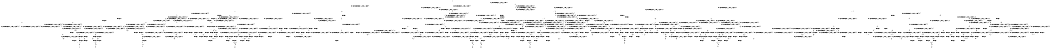 digraph BCG {
size = "7, 10.5";
center = TRUE;
node [shape = circle];
0 [peripheries = 2];
0 -> 1 [label = "EX !0 !ATOMIC_EXCH_BRANCH (1, +1, TRUE, +1, 1, FALSE) !{}"];
0 -> 2 [label = "EX !2 !ATOMIC_EXCH_BRANCH (1, +1, TRUE, +1, 1, FALSE) !{}"];
0 -> 3 [label = "EX !1 !ATOMIC_EXCH_BRANCH (1, +0, TRUE, +0, 1, TRUE) !{}"];
1 -> 4 [label = "EX !2 !ATOMIC_EXCH_BRANCH (1, +1, TRUE, +1, 1, TRUE) !{0}"];
1 -> 5 [label = "EX !1 !ATOMIC_EXCH_BRANCH (1, +0, TRUE, +0, 1, FALSE) !{0}"];
1 -> 6 [label = "TERMINATE !0"];
2 -> 7 [label = "EX !0 !ATOMIC_EXCH_BRANCH (1, +1, TRUE, +1, 1, TRUE) !{0, 1, 2}"];
2 -> 8 [label = "EX !1 !ATOMIC_EXCH_BRANCH (1, +0, TRUE, +0, 1, FALSE) !{0, 1, 2}"];
2 -> 9 [label = "TERMINATE !2"];
2 -> 10 [label = "EX !0 !ATOMIC_EXCH_BRANCH (1, +1, TRUE, +1, 1, TRUE) !{0, 1, 2}"];
3 -> 11 [label = "EX !1 !ATOMIC_EXCH_BRANCH (1, +0, TRUE, +0, 1, TRUE) !{0, 1}"];
3 -> 12 [label = "EX !0 !ATOMIC_EXCH_BRANCH (1, +1, TRUE, +1, 1, FALSE) !{0, 1}"];
3 -> 13 [label = "EX !2 !ATOMIC_EXCH_BRANCH (1, +1, TRUE, +1, 1, FALSE) !{0, 1}"];
3 -> 14 [label = "EX !0 !ATOMIC_EXCH_BRANCH (1, +1, TRUE, +1, 1, FALSE) !{0, 1}"];
4 -> 15 [label = "EX !2 !ATOMIC_EXCH_BRANCH (1, +1, TRUE, +1, 1, TRUE) !{0, 1, 2}"];
4 -> 16 [label = "EX !1 !ATOMIC_EXCH_BRANCH (1, +0, TRUE, +0, 1, FALSE) !{0, 1, 2}"];
4 -> 17 [label = "TERMINATE !0"];
5 -> 18 [label = "EX !2 !ATOMIC_EXCH_BRANCH (1, +1, TRUE, +1, 1, FALSE) !{0, 1}"];
5 -> 19 [label = "TERMINATE !0"];
5 -> 20 [label = "TERMINATE !1"];
6 -> 21 [label = "EX !2 !ATOMIC_EXCH_BRANCH (1, +1, TRUE, +1, 1, TRUE) !{}"];
6 -> 22 [label = "EX !1 !ATOMIC_EXCH_BRANCH (1, +0, TRUE, +0, 1, FALSE) !{}"];
7 -> 7 [label = "EX !0 !ATOMIC_EXCH_BRANCH (1, +1, TRUE, +1, 1, TRUE) !{0, 1, 2}"];
7 -> 23 [label = "EX !1 !ATOMIC_EXCH_BRANCH (1, +0, TRUE, +0, 1, FALSE) !{0, 1, 2}"];
7 -> 24 [label = "TERMINATE !2"];
7 -> 10 [label = "EX !0 !ATOMIC_EXCH_BRANCH (1, +1, TRUE, +1, 1, TRUE) !{0, 1, 2}"];
8 -> 25 [label = "EX !0 !ATOMIC_EXCH_BRANCH (1, +1, TRUE, +1, 1, FALSE) !{0, 1, 2}"];
8 -> 26 [label = "TERMINATE !2"];
8 -> 27 [label = "TERMINATE !1"];
8 -> 28 [label = "EX !0 !ATOMIC_EXCH_BRANCH (1, +1, TRUE, +1, 1, FALSE) !{0, 1, 2}"];
9 -> 29 [label = "EX !0 !ATOMIC_EXCH_BRANCH (1, +1, TRUE, +1, 1, TRUE) !{0, 1}"];
9 -> 30 [label = "EX !1 !ATOMIC_EXCH_BRANCH (1, +0, TRUE, +0, 1, FALSE) !{0, 1}"];
9 -> 31 [label = "EX !0 !ATOMIC_EXCH_BRANCH (1, +1, TRUE, +1, 1, TRUE) !{0, 1}"];
10 -> 32 [label = "EX !1 !ATOMIC_EXCH_BRANCH (1, +0, TRUE, +0, 1, FALSE) !{0, 1, 2}"];
10 -> 10 [label = "EX !0 !ATOMIC_EXCH_BRANCH (1, +1, TRUE, +1, 1, TRUE) !{0, 1, 2}"];
10 -> 33 [label = "EX !1 !ATOMIC_EXCH_BRANCH (1, +0, TRUE, +0, 1, FALSE) !{0, 1, 2}"];
10 -> 34 [label = "TERMINATE !2"];
11 -> 11 [label = "EX !1 !ATOMIC_EXCH_BRANCH (1, +0, TRUE, +0, 1, TRUE) !{0, 1}"];
11 -> 12 [label = "EX !0 !ATOMIC_EXCH_BRANCH (1, +1, TRUE, +1, 1, FALSE) !{0, 1}"];
11 -> 13 [label = "EX !2 !ATOMIC_EXCH_BRANCH (1, +1, TRUE, +1, 1, FALSE) !{0, 1}"];
11 -> 14 [label = "EX !0 !ATOMIC_EXCH_BRANCH (1, +1, TRUE, +1, 1, FALSE) !{0, 1}"];
12 -> 35 [label = "EX !1 !ATOMIC_EXCH_BRANCH (1, +0, TRUE, +0, 1, FALSE) !{0, 1}"];
12 -> 36 [label = "EX !2 !ATOMIC_EXCH_BRANCH (1, +1, TRUE, +1, 1, TRUE) !{0, 1}"];
12 -> 37 [label = "TERMINATE !0"];
13 -> 8 [label = "EX !1 !ATOMIC_EXCH_BRANCH (1, +0, TRUE, +0, 1, FALSE) !{0, 1, 2}"];
13 -> 38 [label = "EX !0 !ATOMIC_EXCH_BRANCH (1, +1, TRUE, +1, 1, TRUE) !{0, 1, 2}"];
13 -> 39 [label = "TERMINATE !2"];
13 -> 40 [label = "EX !0 !ATOMIC_EXCH_BRANCH (1, +1, TRUE, +1, 1, TRUE) !{0, 1, 2}"];
14 -> 41 [label = "EX !1 !ATOMIC_EXCH_BRANCH (1, +0, TRUE, +0, 1, FALSE) !{0, 1}"];
14 -> 42 [label = "EX !1 !ATOMIC_EXCH_BRANCH (1, +0, TRUE, +0, 1, FALSE) !{0, 1}"];
14 -> 43 [label = "EX !2 !ATOMIC_EXCH_BRANCH (1, +1, TRUE, +1, 1, TRUE) !{0, 1}"];
14 -> 44 [label = "TERMINATE !0"];
15 -> 15 [label = "EX !2 !ATOMIC_EXCH_BRANCH (1, +1, TRUE, +1, 1, TRUE) !{0, 1, 2}"];
15 -> 16 [label = "EX !1 !ATOMIC_EXCH_BRANCH (1, +0, TRUE, +0, 1, FALSE) !{0, 1, 2}"];
15 -> 17 [label = "TERMINATE !0"];
16 -> 25 [label = "EX !2 !ATOMIC_EXCH_BRANCH (1, +1, TRUE, +1, 1, FALSE) !{0, 1, 2}"];
16 -> 45 [label = "TERMINATE !0"];
16 -> 46 [label = "TERMINATE !1"];
17 -> 47 [label = "EX !2 !ATOMIC_EXCH_BRANCH (1, +1, TRUE, +1, 1, TRUE) !{1, 2}"];
17 -> 48 [label = "EX !1 !ATOMIC_EXCH_BRANCH (1, +0, TRUE, +0, 1, FALSE) !{1, 2}"];
17 -> 49 [label = "EX !1 !ATOMIC_EXCH_BRANCH (1, +0, TRUE, +0, 1, FALSE) !{1, 2}"];
18 -> 50 [label = "TERMINATE !0"];
18 -> 51 [label = "TERMINATE !2"];
18 -> 52 [label = "TERMINATE !1"];
19 -> 53 [label = "EX !2 !ATOMIC_EXCH_BRANCH (1, +1, TRUE, +1, 1, FALSE) !{1}"];
19 -> 54 [label = "TERMINATE !1"];
20 -> 55 [label = "EX !2 !ATOMIC_EXCH_BRANCH (1, +1, TRUE, +1, 1, FALSE) !{0}"];
20 -> 54 [label = "TERMINATE !0"];
21 -> 47 [label = "EX !2 !ATOMIC_EXCH_BRANCH (1, +1, TRUE, +1, 1, TRUE) !{1, 2}"];
21 -> 48 [label = "EX !1 !ATOMIC_EXCH_BRANCH (1, +0, TRUE, +0, 1, FALSE) !{1, 2}"];
21 -> 49 [label = "EX !1 !ATOMIC_EXCH_BRANCH (1, +0, TRUE, +0, 1, FALSE) !{1, 2}"];
22 -> 53 [label = "EX !2 !ATOMIC_EXCH_BRANCH (1, +1, TRUE, +1, 1, FALSE) !{1}"];
22 -> 54 [label = "TERMINATE !1"];
23 -> 25 [label = "EX !0 !ATOMIC_EXCH_BRANCH (1, +1, TRUE, +1, 1, FALSE) !{0, 1, 2}"];
23 -> 56 [label = "TERMINATE !2"];
23 -> 57 [label = "TERMINATE !1"];
23 -> 28 [label = "EX !0 !ATOMIC_EXCH_BRANCH (1, +1, TRUE, +1, 1, FALSE) !{0, 1, 2}"];
24 -> 29 [label = "EX !0 !ATOMIC_EXCH_BRANCH (1, +1, TRUE, +1, 1, TRUE) !{0, 1}"];
24 -> 58 [label = "EX !1 !ATOMIC_EXCH_BRANCH (1, +0, TRUE, +0, 1, FALSE) !{0, 1}"];
24 -> 31 [label = "EX !0 !ATOMIC_EXCH_BRANCH (1, +1, TRUE, +1, 1, TRUE) !{0, 1}"];
25 -> 50 [label = "TERMINATE !0"];
25 -> 51 [label = "TERMINATE !2"];
25 -> 52 [label = "TERMINATE !1"];
26 -> 59 [label = "EX !0 !ATOMIC_EXCH_BRANCH (1, +1, TRUE, +1, 1, FALSE) !{0, 1}"];
26 -> 60 [label = "TERMINATE !1"];
26 -> 61 [label = "EX !0 !ATOMIC_EXCH_BRANCH (1, +1, TRUE, +1, 1, FALSE) !{0, 1}"];
27 -> 62 [label = "EX !0 !ATOMIC_EXCH_BRANCH (1, +1, TRUE, +1, 1, FALSE) !{0, 2}"];
27 -> 60 [label = "TERMINATE !2"];
27 -> 63 [label = "EX !0 !ATOMIC_EXCH_BRANCH (1, +1, TRUE, +1, 1, FALSE) !{0, 2}"];
28 -> 64 [label = "TERMINATE !0"];
28 -> 65 [label = "TERMINATE !2"];
28 -> 66 [label = "TERMINATE !1"];
29 -> 29 [label = "EX !0 !ATOMIC_EXCH_BRANCH (1, +1, TRUE, +1, 1, TRUE) !{0, 1}"];
29 -> 58 [label = "EX !1 !ATOMIC_EXCH_BRANCH (1, +0, TRUE, +0, 1, FALSE) !{0, 1}"];
29 -> 31 [label = "EX !0 !ATOMIC_EXCH_BRANCH (1, +1, TRUE, +1, 1, TRUE) !{0, 1}"];
30 -> 59 [label = "EX !0 !ATOMIC_EXCH_BRANCH (1, +1, TRUE, +1, 1, FALSE) !{0, 1}"];
30 -> 60 [label = "TERMINATE !1"];
30 -> 61 [label = "EX !0 !ATOMIC_EXCH_BRANCH (1, +1, TRUE, +1, 1, FALSE) !{0, 1}"];
31 -> 67 [label = "EX !1 !ATOMIC_EXCH_BRANCH (1, +0, TRUE, +0, 1, FALSE) !{0, 1}"];
31 -> 31 [label = "EX !0 !ATOMIC_EXCH_BRANCH (1, +1, TRUE, +1, 1, TRUE) !{0, 1}"];
31 -> 68 [label = "EX !1 !ATOMIC_EXCH_BRANCH (1, +0, TRUE, +0, 1, FALSE) !{0, 1}"];
32 -> 69 [label = "EX !0 !ATOMIC_EXCH_BRANCH (1, +1, TRUE, +1, 1, FALSE) !{0, 1, 2}"];
32 -> 70 [label = "TERMINATE !2"];
32 -> 71 [label = "TERMINATE !1"];
33 -> 28 [label = "EX !0 !ATOMIC_EXCH_BRANCH (1, +1, TRUE, +1, 1, FALSE) !{0, 1, 2}"];
33 -> 72 [label = "TERMINATE !2"];
33 -> 73 [label = "TERMINATE !1"];
34 -> 74 [label = "EX !0 !ATOMIC_EXCH_BRANCH (1, +1, TRUE, +1, 1, TRUE) !{0, 1}"];
34 -> 75 [label = "EX !1 !ATOMIC_EXCH_BRANCH (1, +0, TRUE, +0, 1, FALSE) !{0, 1}"];
35 -> 18 [label = "EX !2 !ATOMIC_EXCH_BRANCH (1, +1, TRUE, +1, 1, FALSE) !{0, 1}"];
35 -> 19 [label = "TERMINATE !0"];
35 -> 20 [label = "TERMINATE !1"];
36 -> 16 [label = "EX !1 !ATOMIC_EXCH_BRANCH (1, +0, TRUE, +0, 1, FALSE) !{0, 1, 2}"];
36 -> 76 [label = "EX !2 !ATOMIC_EXCH_BRANCH (1, +1, TRUE, +1, 1, TRUE) !{0, 1, 2}"];
36 -> 77 [label = "TERMINATE !0"];
37 -> 78 [label = "EX !1 !ATOMIC_EXCH_BRANCH (1, +0, TRUE, +0, 1, FALSE) !{1}"];
37 -> 79 [label = "EX !2 !ATOMIC_EXCH_BRANCH (1, +1, TRUE, +1, 1, TRUE) !{1}"];
37 -> 80 [label = "EX !1 !ATOMIC_EXCH_BRANCH (1, +0, TRUE, +0, 1, FALSE) !{1}"];
38 -> 38 [label = "EX !0 !ATOMIC_EXCH_BRANCH (1, +1, TRUE, +1, 1, TRUE) !{0, 1, 2}"];
38 -> 23 [label = "EX !1 !ATOMIC_EXCH_BRANCH (1, +0, TRUE, +0, 1, FALSE) !{0, 1, 2}"];
38 -> 81 [label = "TERMINATE !2"];
38 -> 40 [label = "EX !0 !ATOMIC_EXCH_BRANCH (1, +1, TRUE, +1, 1, TRUE) !{0, 1, 2}"];
39 -> 30 [label = "EX !1 !ATOMIC_EXCH_BRANCH (1, +0, TRUE, +0, 1, FALSE) !{0, 1}"];
39 -> 82 [label = "EX !0 !ATOMIC_EXCH_BRANCH (1, +1, TRUE, +1, 1, TRUE) !{0, 1}"];
39 -> 83 [label = "EX !0 !ATOMIC_EXCH_BRANCH (1, +1, TRUE, +1, 1, TRUE) !{0, 1}"];
40 -> 32 [label = "EX !1 !ATOMIC_EXCH_BRANCH (1, +0, TRUE, +0, 1, FALSE) !{0, 1, 2}"];
40 -> 40 [label = "EX !0 !ATOMIC_EXCH_BRANCH (1, +1, TRUE, +1, 1, TRUE) !{0, 1, 2}"];
40 -> 33 [label = "EX !1 !ATOMIC_EXCH_BRANCH (1, +0, TRUE, +0, 1, FALSE) !{0, 1, 2}"];
40 -> 84 [label = "TERMINATE !2"];
41 -> 85 [label = "EX !2 !ATOMIC_EXCH_BRANCH (1, +1, TRUE, +1, 1, FALSE) !{0, 1}"];
41 -> 86 [label = "TERMINATE !0"];
41 -> 87 [label = "TERMINATE !1"];
42 -> 88 [label = "EX !2 !ATOMIC_EXCH_BRANCH (1, +1, TRUE, +1, 1, FALSE) !{0, 1}"];
42 -> 89 [label = "TERMINATE !0"];
42 -> 90 [label = "TERMINATE !1"];
43 -> 91 [label = "EX !1 !ATOMIC_EXCH_BRANCH (1, +0, TRUE, +0, 1, FALSE) !{0, 1, 2}"];
43 -> 92 [label = "EX !2 !ATOMIC_EXCH_BRANCH (1, +1, TRUE, +1, 1, TRUE) !{0, 1, 2}"];
43 -> 93 [label = "TERMINATE !0"];
44 -> 94 [label = "EX !1 !ATOMIC_EXCH_BRANCH (1, +0, TRUE, +0, 1, FALSE) !{1}"];
44 -> 95 [label = "EX !2 !ATOMIC_EXCH_BRANCH (1, +1, TRUE, +1, 1, TRUE) !{1}"];
45 -> 96 [label = "EX !2 !ATOMIC_EXCH_BRANCH (1, +1, TRUE, +1, 1, FALSE) !{1, 2}"];
45 -> 97 [label = "TERMINATE !1"];
46 -> 62 [label = "EX !2 !ATOMIC_EXCH_BRANCH (1, +1, TRUE, +1, 1, FALSE) !{0, 2}"];
46 -> 97 [label = "TERMINATE !0"];
47 -> 47 [label = "EX !2 !ATOMIC_EXCH_BRANCH (1, +1, TRUE, +1, 1, TRUE) !{1, 2}"];
47 -> 48 [label = "EX !1 !ATOMIC_EXCH_BRANCH (1, +0, TRUE, +0, 1, FALSE) !{1, 2}"];
47 -> 49 [label = "EX !1 !ATOMIC_EXCH_BRANCH (1, +0, TRUE, +0, 1, FALSE) !{1, 2}"];
48 -> 96 [label = "EX !2 !ATOMIC_EXCH_BRANCH (1, +1, TRUE, +1, 1, FALSE) !{1, 2}"];
48 -> 97 [label = "TERMINATE !1"];
49 -> 98 [label = "EX !2 !ATOMIC_EXCH_BRANCH (1, +1, TRUE, +1, 1, FALSE) !{1, 2}"];
49 -> 99 [label = "EX !2 !ATOMIC_EXCH_BRANCH (1, +1, TRUE, +1, 1, FALSE) !{1, 2}"];
49 -> 100 [label = "TERMINATE !1"];
50 -> 101 [label = "TERMINATE !2"];
50 -> 102 [label = "TERMINATE !1"];
51 -> 101 [label = "TERMINATE !0"];
51 -> 103 [label = "TERMINATE !1"];
52 -> 102 [label = "TERMINATE !0"];
52 -> 103 [label = "TERMINATE !2"];
53 -> 101 [label = "TERMINATE !2"];
53 -> 102 [label = "TERMINATE !1"];
54 -> 104 [label = "EX !2 !ATOMIC_EXCH_BRANCH (1, +1, TRUE, +1, 1, FALSE) !{}"];
55 -> 102 [label = "TERMINATE !0"];
55 -> 103 [label = "TERMINATE !2"];
56 -> 59 [label = "EX !0 !ATOMIC_EXCH_BRANCH (1, +1, TRUE, +1, 1, FALSE) !{0, 1}"];
56 -> 105 [label = "TERMINATE !1"];
56 -> 61 [label = "EX !0 !ATOMIC_EXCH_BRANCH (1, +1, TRUE, +1, 1, FALSE) !{0, 1}"];
57 -> 62 [label = "EX !0 !ATOMIC_EXCH_BRANCH (1, +1, TRUE, +1, 1, FALSE) !{0, 2}"];
57 -> 105 [label = "TERMINATE !2"];
57 -> 63 [label = "EX !0 !ATOMIC_EXCH_BRANCH (1, +1, TRUE, +1, 1, FALSE) !{0, 2}"];
58 -> 59 [label = "EX !0 !ATOMIC_EXCH_BRANCH (1, +1, TRUE, +1, 1, FALSE) !{0, 1}"];
58 -> 105 [label = "TERMINATE !1"];
58 -> 61 [label = "EX !0 !ATOMIC_EXCH_BRANCH (1, +1, TRUE, +1, 1, FALSE) !{0, 1}"];
59 -> 101 [label = "TERMINATE !0"];
59 -> 103 [label = "TERMINATE !1"];
60 -> 106 [label = "EX !0 !ATOMIC_EXCH_BRANCH (1, +1, TRUE, +1, 1, FALSE) !{0}"];
60 -> 107 [label = "EX !0 !ATOMIC_EXCH_BRANCH (1, +1, TRUE, +1, 1, FALSE) !{0}"];
61 -> 108 [label = "TERMINATE !0"];
61 -> 109 [label = "TERMINATE !1"];
62 -> 102 [label = "TERMINATE !0"];
62 -> 103 [label = "TERMINATE !2"];
63 -> 110 [label = "TERMINATE !0"];
63 -> 111 [label = "TERMINATE !2"];
64 -> 112 [label = "TERMINATE !2"];
64 -> 113 [label = "TERMINATE !1"];
65 -> 112 [label = "TERMINATE !0"];
65 -> 114 [label = "TERMINATE !1"];
66 -> 113 [label = "TERMINATE !0"];
66 -> 114 [label = "TERMINATE !2"];
67 -> 115 [label = "EX !0 !ATOMIC_EXCH_BRANCH (1, +1, TRUE, +1, 1, FALSE) !{0, 1}"];
67 -> 116 [label = "TERMINATE !1"];
67 -> 61 [label = "EX !0 !ATOMIC_EXCH_BRANCH (1, +1, TRUE, +1, 1, FALSE) !{0, 1}"];
68 -> 61 [label = "EX !0 !ATOMIC_EXCH_BRANCH (1, +1, TRUE, +1, 1, FALSE) !{0, 1}"];
68 -> 117 [label = "TERMINATE !1"];
69 -> 118 [label = "TERMINATE !0"];
69 -> 119 [label = "TERMINATE !2"];
69 -> 120 [label = "TERMINATE !1"];
70 -> 121 [label = "EX !0 !ATOMIC_EXCH_BRANCH (1, +1, TRUE, +1, 1, FALSE) !{0, 1}"];
70 -> 122 [label = "TERMINATE !1"];
71 -> 123 [label = "EX !0 !ATOMIC_EXCH_BRANCH (1, +1, TRUE, +1, 1, FALSE) !{0, 2}"];
71 -> 122 [label = "TERMINATE !2"];
72 -> 124 [label = "EX !0 !ATOMIC_EXCH_BRANCH (1, +1, TRUE, +1, 1, FALSE) !{0, 1}"];
72 -> 125 [label = "TERMINATE !1"];
73 -> 126 [label = "EX !0 !ATOMIC_EXCH_BRANCH (1, +1, TRUE, +1, 1, FALSE) !{0, 2}"];
73 -> 125 [label = "TERMINATE !2"];
74 -> 74 [label = "EX !0 !ATOMIC_EXCH_BRANCH (1, +1, TRUE, +1, 1, TRUE) !{0, 1}"];
74 -> 75 [label = "EX !1 !ATOMIC_EXCH_BRANCH (1, +0, TRUE, +0, 1, FALSE) !{0, 1}"];
75 -> 124 [label = "EX !0 !ATOMIC_EXCH_BRANCH (1, +1, TRUE, +1, 1, FALSE) !{0, 1}"];
75 -> 125 [label = "TERMINATE !1"];
76 -> 16 [label = "EX !1 !ATOMIC_EXCH_BRANCH (1, +0, TRUE, +0, 1, FALSE) !{0, 1, 2}"];
76 -> 76 [label = "EX !2 !ATOMIC_EXCH_BRANCH (1, +1, TRUE, +1, 1, TRUE) !{0, 1, 2}"];
76 -> 77 [label = "TERMINATE !0"];
77 -> 48 [label = "EX !1 !ATOMIC_EXCH_BRANCH (1, +0, TRUE, +0, 1, FALSE) !{1, 2}"];
77 -> 127 [label = "EX !2 !ATOMIC_EXCH_BRANCH (1, +1, TRUE, +1, 1, TRUE) !{1, 2}"];
77 -> 49 [label = "EX !1 !ATOMIC_EXCH_BRANCH (1, +0, TRUE, +0, 1, FALSE) !{1, 2}"];
78 -> 53 [label = "EX !2 !ATOMIC_EXCH_BRANCH (1, +1, TRUE, +1, 1, FALSE) !{1}"];
78 -> 54 [label = "TERMINATE !1"];
79 -> 48 [label = "EX !1 !ATOMIC_EXCH_BRANCH (1, +0, TRUE, +0, 1, FALSE) !{1, 2}"];
79 -> 127 [label = "EX !2 !ATOMIC_EXCH_BRANCH (1, +1, TRUE, +1, 1, TRUE) !{1, 2}"];
79 -> 49 [label = "EX !1 !ATOMIC_EXCH_BRANCH (1, +0, TRUE, +0, 1, FALSE) !{1, 2}"];
80 -> 128 [label = "EX !2 !ATOMIC_EXCH_BRANCH (1, +1, TRUE, +1, 1, FALSE) !{1}"];
80 -> 129 [label = "TERMINATE !1"];
81 -> 82 [label = "EX !0 !ATOMIC_EXCH_BRANCH (1, +1, TRUE, +1, 1, TRUE) !{0, 1}"];
81 -> 58 [label = "EX !1 !ATOMIC_EXCH_BRANCH (1, +0, TRUE, +0, 1, FALSE) !{0, 1}"];
81 -> 83 [label = "EX !0 !ATOMIC_EXCH_BRANCH (1, +1, TRUE, +1, 1, TRUE) !{0, 1}"];
82 -> 82 [label = "EX !0 !ATOMIC_EXCH_BRANCH (1, +1, TRUE, +1, 1, TRUE) !{0, 1}"];
82 -> 58 [label = "EX !1 !ATOMIC_EXCH_BRANCH (1, +0, TRUE, +0, 1, FALSE) !{0, 1}"];
82 -> 83 [label = "EX !0 !ATOMIC_EXCH_BRANCH (1, +1, TRUE, +1, 1, TRUE) !{0, 1}"];
83 -> 67 [label = "EX !1 !ATOMIC_EXCH_BRANCH (1, +0, TRUE, +0, 1, FALSE) !{0, 1}"];
83 -> 83 [label = "EX !0 !ATOMIC_EXCH_BRANCH (1, +1, TRUE, +1, 1, TRUE) !{0, 1}"];
83 -> 68 [label = "EX !1 !ATOMIC_EXCH_BRANCH (1, +0, TRUE, +0, 1, FALSE) !{0, 1}"];
84 -> 130 [label = "EX !0 !ATOMIC_EXCH_BRANCH (1, +1, TRUE, +1, 1, TRUE) !{0, 1}"];
84 -> 75 [label = "EX !1 !ATOMIC_EXCH_BRANCH (1, +0, TRUE, +0, 1, FALSE) !{0, 1}"];
85 -> 131 [label = "TERMINATE !0"];
85 -> 132 [label = "TERMINATE !2"];
85 -> 133 [label = "TERMINATE !1"];
86 -> 134 [label = "EX !2 !ATOMIC_EXCH_BRANCH (1, +1, TRUE, +1, 1, FALSE) !{1}"];
86 -> 135 [label = "TERMINATE !1"];
87 -> 136 [label = "EX !2 !ATOMIC_EXCH_BRANCH (1, +1, TRUE, +1, 1, FALSE) !{0}"];
87 -> 135 [label = "TERMINATE !0"];
88 -> 137 [label = "TERMINATE !0"];
88 -> 138 [label = "TERMINATE !2"];
88 -> 139 [label = "TERMINATE !1"];
89 -> 140 [label = "EX !2 !ATOMIC_EXCH_BRANCH (1, +1, TRUE, +1, 1, FALSE) !{1}"];
89 -> 141 [label = "TERMINATE !1"];
90 -> 142 [label = "EX !2 !ATOMIC_EXCH_BRANCH (1, +1, TRUE, +1, 1, FALSE) !{0}"];
90 -> 141 [label = "TERMINATE !0"];
91 -> 143 [label = "EX !2 !ATOMIC_EXCH_BRANCH (1, +1, TRUE, +1, 1, FALSE) !{0, 1, 2}"];
91 -> 144 [label = "TERMINATE !0"];
91 -> 145 [label = "TERMINATE !1"];
92 -> 91 [label = "EX !1 !ATOMIC_EXCH_BRANCH (1, +0, TRUE, +0, 1, FALSE) !{0, 1, 2}"];
92 -> 92 [label = "EX !2 !ATOMIC_EXCH_BRANCH (1, +1, TRUE, +1, 1, TRUE) !{0, 1, 2}"];
92 -> 93 [label = "TERMINATE !0"];
93 -> 146 [label = "EX !1 !ATOMIC_EXCH_BRANCH (1, +0, TRUE, +0, 1, FALSE) !{1, 2}"];
93 -> 147 [label = "EX !2 !ATOMIC_EXCH_BRANCH (1, +1, TRUE, +1, 1, TRUE) !{1, 2}"];
94 -> 140 [label = "EX !2 !ATOMIC_EXCH_BRANCH (1, +1, TRUE, +1, 1, FALSE) !{1}"];
94 -> 141 [label = "TERMINATE !1"];
95 -> 146 [label = "EX !1 !ATOMIC_EXCH_BRANCH (1, +0, TRUE, +0, 1, FALSE) !{1, 2}"];
95 -> 147 [label = "EX !2 !ATOMIC_EXCH_BRANCH (1, +1, TRUE, +1, 1, TRUE) !{1, 2}"];
96 -> 101 [label = "TERMINATE !2"];
96 -> 102 [label = "TERMINATE !1"];
97 -> 148 [label = "EX !2 !ATOMIC_EXCH_BRANCH (1, +1, TRUE, +1, 1, FALSE) !{2}"];
97 -> 149 [label = "EX !2 !ATOMIC_EXCH_BRANCH (1, +1, TRUE, +1, 1, FALSE) !{2}"];
98 -> 150 [label = "TERMINATE !2"];
98 -> 151 [label = "TERMINATE !1"];
99 -> 152 [label = "TERMINATE !2"];
99 -> 153 [label = "TERMINATE !1"];
100 -> 154 [label = "EX !2 !ATOMIC_EXCH_BRANCH (1, +1, TRUE, +1, 1, FALSE) !{2}"];
101 -> 155 [label = "TERMINATE !1"];
102 -> 155 [label = "TERMINATE !2"];
103 -> 155 [label = "TERMINATE !0"];
104 -> 155 [label = "TERMINATE !2"];
105 -> 106 [label = "EX !0 !ATOMIC_EXCH_BRANCH (1, +1, TRUE, +1, 1, FALSE) !{0}"];
105 -> 107 [label = "EX !0 !ATOMIC_EXCH_BRANCH (1, +1, TRUE, +1, 1, FALSE) !{0}"];
106 -> 155 [label = "TERMINATE !0"];
107 -> 156 [label = "TERMINATE !0"];
108 -> 157 [label = "TERMINATE !1"];
109 -> 157 [label = "TERMINATE !0"];
110 -> 158 [label = "TERMINATE !2"];
111 -> 158 [label = "TERMINATE !0"];
112 -> 159 [label = "TERMINATE !1"];
113 -> 159 [label = "TERMINATE !2"];
114 -> 159 [label = "TERMINATE !0"];
115 -> 160 [label = "TERMINATE !0"];
115 -> 161 [label = "TERMINATE !1"];
116 -> 162 [label = "EX !0 !ATOMIC_EXCH_BRANCH (1, +1, TRUE, +1, 1, FALSE) !{0}"];
117 -> 163 [label = "EX !0 !ATOMIC_EXCH_BRANCH (1, +1, TRUE, +1, 1, FALSE) !{0}"];
118 -> 164 [label = "TERMINATE !2"];
118 -> 165 [label = "TERMINATE !1"];
119 -> 164 [label = "TERMINATE !0"];
119 -> 166 [label = "TERMINATE !1"];
120 -> 165 [label = "TERMINATE !0"];
120 -> 166 [label = "TERMINATE !2"];
121 -> 164 [label = "TERMINATE !0"];
121 -> 166 [label = "TERMINATE !1"];
122 -> 167 [label = "EX !0 !ATOMIC_EXCH_BRANCH (1, +1, TRUE, +1, 1, FALSE) !{0}"];
123 -> 165 [label = "TERMINATE !0"];
123 -> 166 [label = "TERMINATE !2"];
124 -> 112 [label = "TERMINATE !0"];
124 -> 114 [label = "TERMINATE !1"];
125 -> 168 [label = "EX !0 !ATOMIC_EXCH_BRANCH (1, +1, TRUE, +1, 1, FALSE) !{0}"];
126 -> 113 [label = "TERMINATE !0"];
126 -> 114 [label = "TERMINATE !2"];
127 -> 48 [label = "EX !1 !ATOMIC_EXCH_BRANCH (1, +0, TRUE, +0, 1, FALSE) !{1, 2}"];
127 -> 127 [label = "EX !2 !ATOMIC_EXCH_BRANCH (1, +1, TRUE, +1, 1, TRUE) !{1, 2}"];
127 -> 49 [label = "EX !1 !ATOMIC_EXCH_BRANCH (1, +0, TRUE, +0, 1, FALSE) !{1, 2}"];
128 -> 169 [label = "TERMINATE !2"];
128 -> 170 [label = "TERMINATE !1"];
129 -> 171 [label = "EX !2 !ATOMIC_EXCH_BRANCH (1, +1, TRUE, +1, 1, FALSE) !{}"];
130 -> 130 [label = "EX !0 !ATOMIC_EXCH_BRANCH (1, +1, TRUE, +1, 1, TRUE) !{0, 1}"];
130 -> 75 [label = "EX !1 !ATOMIC_EXCH_BRANCH (1, +0, TRUE, +0, 1, FALSE) !{0, 1}"];
131 -> 160 [label = "TERMINATE !2"];
131 -> 172 [label = "TERMINATE !1"];
132 -> 160 [label = "TERMINATE !0"];
132 -> 161 [label = "TERMINATE !1"];
133 -> 172 [label = "TERMINATE !0"];
133 -> 161 [label = "TERMINATE !2"];
134 -> 160 [label = "TERMINATE !2"];
134 -> 172 [label = "TERMINATE !1"];
135 -> 173 [label = "EX !2 !ATOMIC_EXCH_BRANCH (1, +1, TRUE, +1, 1, FALSE) !{}"];
136 -> 172 [label = "TERMINATE !0"];
136 -> 161 [label = "TERMINATE !2"];
137 -> 108 [label = "TERMINATE !2"];
137 -> 174 [label = "TERMINATE !1"];
138 -> 108 [label = "TERMINATE !0"];
138 -> 109 [label = "TERMINATE !1"];
139 -> 174 [label = "TERMINATE !0"];
139 -> 109 [label = "TERMINATE !2"];
140 -> 108 [label = "TERMINATE !2"];
140 -> 174 [label = "TERMINATE !1"];
141 -> 175 [label = "EX !2 !ATOMIC_EXCH_BRANCH (1, +1, TRUE, +1, 1, FALSE) !{}"];
142 -> 174 [label = "TERMINATE !0"];
142 -> 109 [label = "TERMINATE !2"];
143 -> 137 [label = "TERMINATE !0"];
143 -> 138 [label = "TERMINATE !2"];
143 -> 139 [label = "TERMINATE !1"];
144 -> 176 [label = "EX !2 !ATOMIC_EXCH_BRANCH (1, +1, TRUE, +1, 1, FALSE) !{1, 2}"];
144 -> 177 [label = "TERMINATE !1"];
145 -> 178 [label = "EX !2 !ATOMIC_EXCH_BRANCH (1, +1, TRUE, +1, 1, FALSE) !{0, 2}"];
145 -> 177 [label = "TERMINATE !0"];
146 -> 176 [label = "EX !2 !ATOMIC_EXCH_BRANCH (1, +1, TRUE, +1, 1, FALSE) !{1, 2}"];
146 -> 177 [label = "TERMINATE !1"];
147 -> 146 [label = "EX !1 !ATOMIC_EXCH_BRANCH (1, +0, TRUE, +0, 1, FALSE) !{1, 2}"];
147 -> 147 [label = "EX !2 !ATOMIC_EXCH_BRANCH (1, +1, TRUE, +1, 1, TRUE) !{1, 2}"];
148 -> 155 [label = "TERMINATE !2"];
149 -> 179 [label = "TERMINATE !2"];
150 -> 180 [label = "TERMINATE !1"];
151 -> 180 [label = "TERMINATE !2"];
152 -> 181 [label = "TERMINATE !1"];
153 -> 181 [label = "TERMINATE !2"];
154 -> 181 [label = "TERMINATE !2"];
155 -> 182 [label = "exit"];
156 -> 183 [label = "exit"];
157 -> 184 [label = "exit"];
158 -> 185 [label = "exit"];
159 -> 186 [label = "exit"];
160 -> 187 [label = "TERMINATE !1"];
161 -> 187 [label = "TERMINATE !0"];
162 -> 187 [label = "TERMINATE !0"];
163 -> 157 [label = "TERMINATE !0"];
164 -> 188 [label = "TERMINATE !1"];
165 -> 188 [label = "TERMINATE !2"];
166 -> 188 [label = "TERMINATE !0"];
167 -> 188 [label = "TERMINATE !0"];
168 -> 159 [label = "TERMINATE !0"];
169 -> 189 [label = "TERMINATE !1"];
170 -> 189 [label = "TERMINATE !2"];
171 -> 189 [label = "TERMINATE !2"];
172 -> 187 [label = "TERMINATE !2"];
173 -> 187 [label = "TERMINATE !2"];
174 -> 157 [label = "TERMINATE !2"];
175 -> 157 [label = "TERMINATE !2"];
176 -> 108 [label = "TERMINATE !2"];
176 -> 174 [label = "TERMINATE !1"];
177 -> 190 [label = "EX !2 !ATOMIC_EXCH_BRANCH (1, +1, TRUE, +1, 1, FALSE) !{2}"];
178 -> 174 [label = "TERMINATE !0"];
178 -> 109 [label = "TERMINATE !2"];
179 -> 191 [label = "exit"];
180 -> 192 [label = "exit"];
181 -> 193 [label = "exit"];
187 -> 194 [label = "exit"];
188 -> 195 [label = "exit"];
189 -> 196 [label = "exit"];
190 -> 157 [label = "TERMINATE !2"];
}
